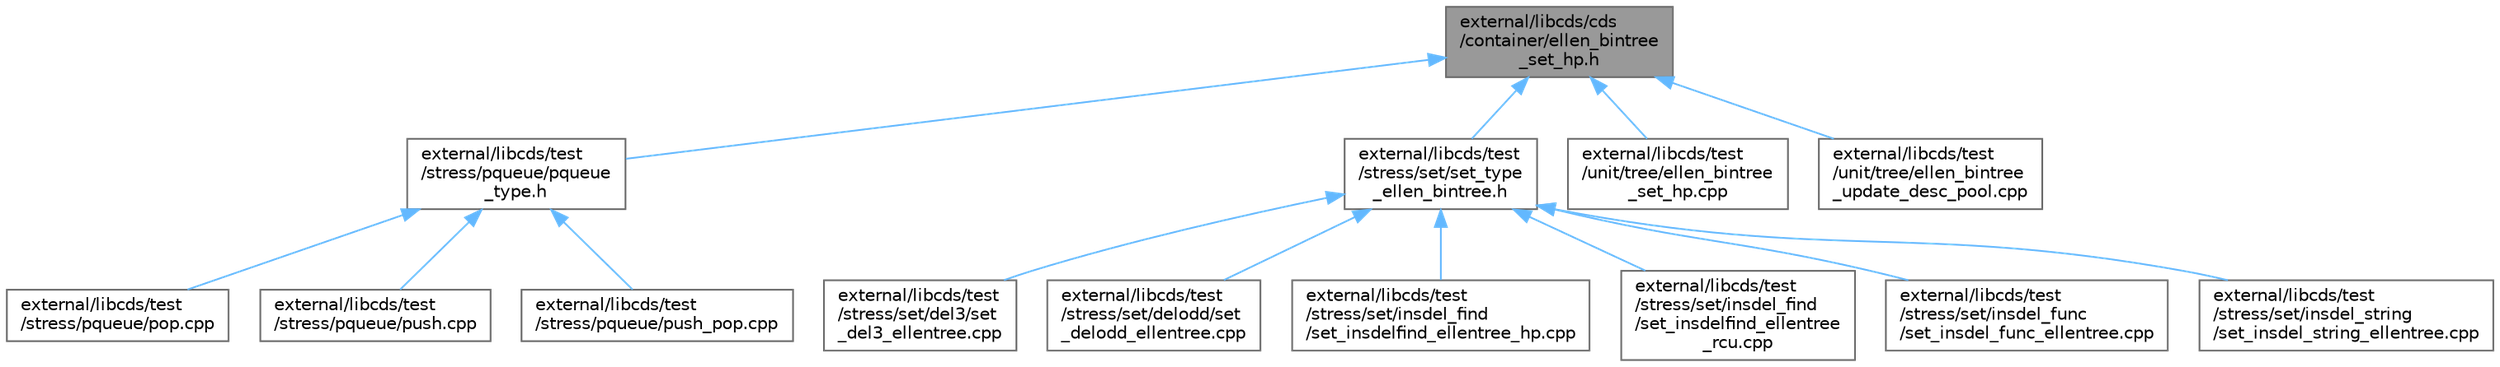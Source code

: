 digraph "external/libcds/cds/container/ellen_bintree_set_hp.h"
{
 // LATEX_PDF_SIZE
  bgcolor="transparent";
  edge [fontname=Helvetica,fontsize=10,labelfontname=Helvetica,labelfontsize=10];
  node [fontname=Helvetica,fontsize=10,shape=box,height=0.2,width=0.4];
  Node1 [id="Node000001",label="external/libcds/cds\l/container/ellen_bintree\l_set_hp.h",height=0.2,width=0.4,color="gray40", fillcolor="grey60", style="filled", fontcolor="black",tooltip=" "];
  Node1 -> Node2 [id="edge1_Node000001_Node000002",dir="back",color="steelblue1",style="solid",tooltip=" "];
  Node2 [id="Node000002",label="external/libcds/test\l/stress/pqueue/pqueue\l_type.h",height=0.2,width=0.4,color="grey40", fillcolor="white", style="filled",URL="$pqueue__type_8h.html",tooltip=" "];
  Node2 -> Node3 [id="edge2_Node000002_Node000003",dir="back",color="steelblue1",style="solid",tooltip=" "];
  Node3 [id="Node000003",label="external/libcds/test\l/stress/pqueue/pop.cpp",height=0.2,width=0.4,color="grey40", fillcolor="white", style="filled",URL="$pqueue_2pop_8cpp.html",tooltip=" "];
  Node2 -> Node4 [id="edge3_Node000002_Node000004",dir="back",color="steelblue1",style="solid",tooltip=" "];
  Node4 [id="Node000004",label="external/libcds/test\l/stress/pqueue/push.cpp",height=0.2,width=0.4,color="grey40", fillcolor="white", style="filled",URL="$pqueue_2push_8cpp.html",tooltip=" "];
  Node2 -> Node5 [id="edge4_Node000002_Node000005",dir="back",color="steelblue1",style="solid",tooltip=" "];
  Node5 [id="Node000005",label="external/libcds/test\l/stress/pqueue/push_pop.cpp",height=0.2,width=0.4,color="grey40", fillcolor="white", style="filled",URL="$pqueue_2push__pop_8cpp.html",tooltip=" "];
  Node1 -> Node6 [id="edge5_Node000001_Node000006",dir="back",color="steelblue1",style="solid",tooltip=" "];
  Node6 [id="Node000006",label="external/libcds/test\l/stress/set/set_type\l_ellen_bintree.h",height=0.2,width=0.4,color="grey40", fillcolor="white", style="filled",URL="$set__type__ellen__bintree_8h.html",tooltip=" "];
  Node6 -> Node7 [id="edge6_Node000006_Node000007",dir="back",color="steelblue1",style="solid",tooltip=" "];
  Node7 [id="Node000007",label="external/libcds/test\l/stress/set/del3/set\l_del3_ellentree.cpp",height=0.2,width=0.4,color="grey40", fillcolor="white", style="filled",URL="$set__del3__ellentree_8cpp.html",tooltip=" "];
  Node6 -> Node8 [id="edge7_Node000006_Node000008",dir="back",color="steelblue1",style="solid",tooltip=" "];
  Node8 [id="Node000008",label="external/libcds/test\l/stress/set/delodd/set\l_delodd_ellentree.cpp",height=0.2,width=0.4,color="grey40", fillcolor="white", style="filled",URL="$set__delodd__ellentree_8cpp.html",tooltip=" "];
  Node6 -> Node9 [id="edge8_Node000006_Node000009",dir="back",color="steelblue1",style="solid",tooltip=" "];
  Node9 [id="Node000009",label="external/libcds/test\l/stress/set/insdel_find\l/set_insdelfind_ellentree_hp.cpp",height=0.2,width=0.4,color="grey40", fillcolor="white", style="filled",URL="$set__insdelfind__ellentree__hp_8cpp.html",tooltip=" "];
  Node6 -> Node10 [id="edge9_Node000006_Node000010",dir="back",color="steelblue1",style="solid",tooltip=" "];
  Node10 [id="Node000010",label="external/libcds/test\l/stress/set/insdel_find\l/set_insdelfind_ellentree\l_rcu.cpp",height=0.2,width=0.4,color="grey40", fillcolor="white", style="filled",URL="$set__insdelfind__ellentree__rcu_8cpp.html",tooltip=" "];
  Node6 -> Node11 [id="edge10_Node000006_Node000011",dir="back",color="steelblue1",style="solid",tooltip=" "];
  Node11 [id="Node000011",label="external/libcds/test\l/stress/set/insdel_func\l/set_insdel_func_ellentree.cpp",height=0.2,width=0.4,color="grey40", fillcolor="white", style="filled",URL="$set__insdel__func__ellentree_8cpp.html",tooltip=" "];
  Node6 -> Node12 [id="edge11_Node000006_Node000012",dir="back",color="steelblue1",style="solid",tooltip=" "];
  Node12 [id="Node000012",label="external/libcds/test\l/stress/set/insdel_string\l/set_insdel_string_ellentree.cpp",height=0.2,width=0.4,color="grey40", fillcolor="white", style="filled",URL="$set__insdel__string__ellentree_8cpp.html",tooltip=" "];
  Node1 -> Node13 [id="edge12_Node000001_Node000013",dir="back",color="steelblue1",style="solid",tooltip=" "];
  Node13 [id="Node000013",label="external/libcds/test\l/unit/tree/ellen_bintree\l_set_hp.cpp",height=0.2,width=0.4,color="grey40", fillcolor="white", style="filled",URL="$ellen__bintree__set__hp_8cpp.html",tooltip=" "];
  Node1 -> Node14 [id="edge13_Node000001_Node000014",dir="back",color="steelblue1",style="solid",tooltip=" "];
  Node14 [id="Node000014",label="external/libcds/test\l/unit/tree/ellen_bintree\l_update_desc_pool.cpp",height=0.2,width=0.4,color="grey40", fillcolor="white", style="filled",URL="$unit_2tree_2ellen__bintree__update__desc__pool_8cpp.html",tooltip=" "];
}
